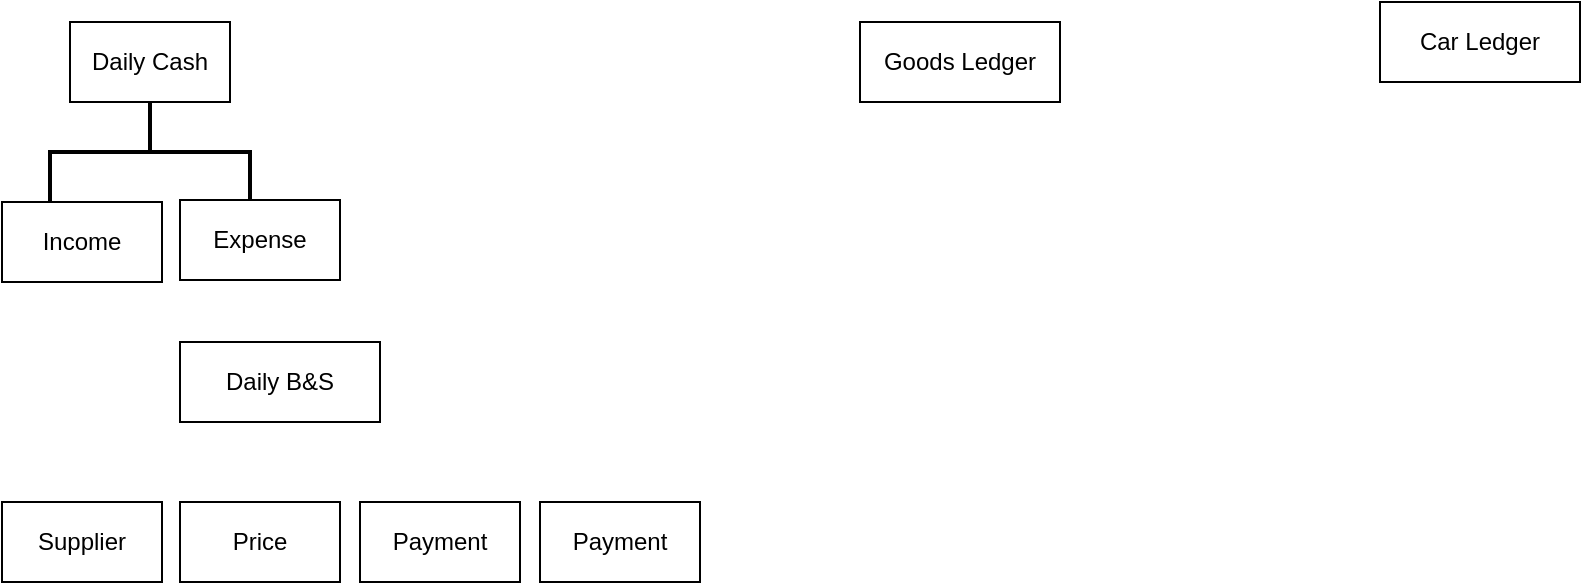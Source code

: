 <mxfile version="24.7.17">
  <diagram name="Page-1" id="-BEs1d6lwpMOucNAkOac">
    <mxGraphModel dx="1434" dy="785" grid="1" gridSize="10" guides="1" tooltips="1" connect="1" arrows="1" fold="1" page="1" pageScale="1" pageWidth="827" pageHeight="1169" math="0" shadow="0">
      <root>
        <mxCell id="0" />
        <mxCell id="1" parent="0" />
        <mxCell id="y3tPWJdc0TDrSjA-nD9r-1" value="Goods Ledger" style="rounded=0;whiteSpace=wrap;html=1;" parent="1" vertex="1">
          <mxGeometry x="430" y="40" width="100" height="40" as="geometry" />
        </mxCell>
        <mxCell id="y3tPWJdc0TDrSjA-nD9r-2" value="Income" style="rounded=0;whiteSpace=wrap;html=1;" parent="1" vertex="1">
          <mxGeometry x="1" y="130" width="80" height="40" as="geometry" />
        </mxCell>
        <mxCell id="y3tPWJdc0TDrSjA-nD9r-3" value="&lt;div&gt;Car Ledger&lt;/div&gt;" style="rounded=0;whiteSpace=wrap;html=1;" parent="1" vertex="1">
          <mxGeometry x="690" y="30" width="100" height="40" as="geometry" />
        </mxCell>
        <mxCell id="y3tPWJdc0TDrSjA-nD9r-4" value="Daily B&amp;amp;S" style="rounded=0;whiteSpace=wrap;html=1;" parent="1" vertex="1">
          <mxGeometry x="90" y="200" width="100" height="40" as="geometry" />
        </mxCell>
        <mxCell id="cP0VO7rM4Eh250nShlnv-2" value="" style="strokeWidth=2;html=1;shape=mxgraph.flowchart.annotation_2;align=left;labelPosition=right;pointerEvents=1;rotation=90;" parent="1" vertex="1">
          <mxGeometry x="50" y="55" width="50" height="100" as="geometry" />
        </mxCell>
        <mxCell id="cP0VO7rM4Eh250nShlnv-3" value="Expense" style="rounded=0;whiteSpace=wrap;html=1;" parent="1" vertex="1">
          <mxGeometry x="90" y="129" width="80" height="40" as="geometry" />
        </mxCell>
        <mxCell id="cP0VO7rM4Eh250nShlnv-4" value="Daily Cash" style="rounded=0;whiteSpace=wrap;html=1;" parent="1" vertex="1">
          <mxGeometry x="35" y="40" width="80" height="40" as="geometry" />
        </mxCell>
        <mxCell id="0vb944mvBpbHNHZJIUae-2" value="&lt;div&gt;Supplier&lt;/div&gt;" style="rounded=0;whiteSpace=wrap;html=1;" vertex="1" parent="1">
          <mxGeometry x="1" y="280" width="80" height="40" as="geometry" />
        </mxCell>
        <mxCell id="0vb944mvBpbHNHZJIUae-3" value="Price" style="rounded=0;whiteSpace=wrap;html=1;" vertex="1" parent="1">
          <mxGeometry x="90" y="280" width="80" height="40" as="geometry" />
        </mxCell>
        <mxCell id="0vb944mvBpbHNHZJIUae-5" value="Payment" style="rounded=0;whiteSpace=wrap;html=1;" vertex="1" parent="1">
          <mxGeometry x="180" y="280" width="80" height="40" as="geometry" />
        </mxCell>
        <mxCell id="0vb944mvBpbHNHZJIUae-9" value="Payment" style="rounded=0;whiteSpace=wrap;html=1;" vertex="1" parent="1">
          <mxGeometry x="270" y="280" width="80" height="40" as="geometry" />
        </mxCell>
      </root>
    </mxGraphModel>
  </diagram>
</mxfile>

